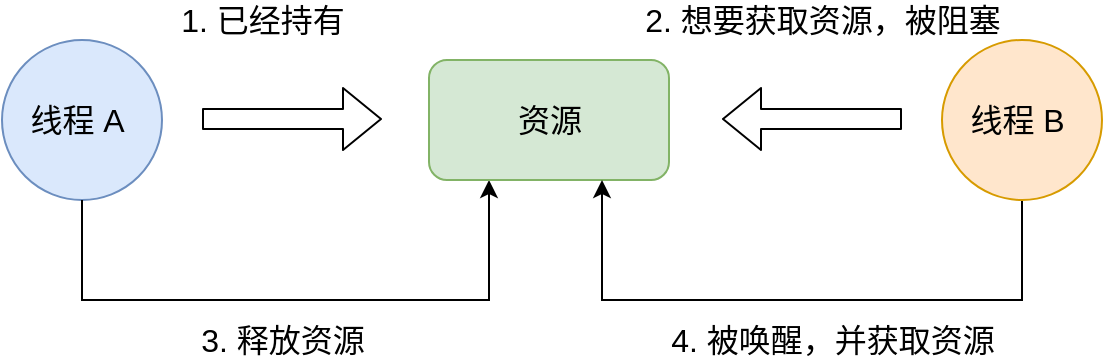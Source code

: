 <mxfile version="14.4.9" type="github">
  <diagram id="NC2MrYRLxS8lgYiBBq4R" name="第 1 页">
    <mxGraphModel dx="937" dy="541" grid="1" gridSize="10" guides="1" tooltips="1" connect="1" arrows="1" fold="1" page="1" pageScale="1" pageWidth="827" pageHeight="1169" math="0" shadow="0">
      <root>
        <mxCell id="0" />
        <mxCell id="1" parent="0" />
        <mxCell id="dtAw9eA9v_uJAgE4TnsN-1" value="线程 A&amp;nbsp;" style="ellipse;whiteSpace=wrap;html=1;aspect=fixed;fillColor=#dae8fc;strokeColor=#6c8ebf;fontSize=16;" vertex="1" parent="1">
          <mxGeometry x="140" y="230" width="80" height="80" as="geometry" />
        </mxCell>
        <mxCell id="dtAw9eA9v_uJAgE4TnsN-17" style="edgeStyle=orthogonalEdgeStyle;rounded=0;orthogonalLoop=1;jettySize=auto;html=1;entryX=0.5;entryY=1;entryDx=0;entryDy=0;startArrow=classic;startFill=1;endArrow=none;endFill=0;exitX=0.25;exitY=1;exitDx=0;exitDy=0;fontSize=16;" edge="1" parent="1" source="dtAw9eA9v_uJAgE4TnsN-2" target="dtAw9eA9v_uJAgE4TnsN-1">
          <mxGeometry relative="1" as="geometry">
            <Array as="points">
              <mxPoint x="384" y="360" />
              <mxPoint x="180" y="360" />
            </Array>
          </mxGeometry>
        </mxCell>
        <mxCell id="dtAw9eA9v_uJAgE4TnsN-2" value="资源" style="rounded=1;whiteSpace=wrap;html=1;fontSize=16;fillColor=#d5e8d4;strokeColor=#82b366;" vertex="1" parent="1">
          <mxGeometry x="353.5" y="240" width="120" height="60" as="geometry" />
        </mxCell>
        <mxCell id="dtAw9eA9v_uJAgE4TnsN-16" style="edgeStyle=orthogonalEdgeStyle;rounded=0;orthogonalLoop=1;jettySize=auto;html=1;startArrow=none;startFill=0;endArrow=classic;endFill=1;fontSize=16;" edge="1" parent="1" source="dtAw9eA9v_uJAgE4TnsN-3">
          <mxGeometry relative="1" as="geometry">
            <mxPoint x="440" y="300" as="targetPoint" />
            <Array as="points">
              <mxPoint x="650" y="360" />
              <mxPoint x="440" y="360" />
              <mxPoint x="440" y="300" />
            </Array>
          </mxGeometry>
        </mxCell>
        <mxCell id="dtAw9eA9v_uJAgE4TnsN-3" value="线程 B&amp;nbsp;" style="ellipse;whiteSpace=wrap;html=1;aspect=fixed;fillColor=#ffe6cc;strokeColor=#d79b00;fontSize=16;" vertex="1" parent="1">
          <mxGeometry x="610" y="230" width="80" height="80" as="geometry" />
        </mxCell>
        <mxCell id="dtAw9eA9v_uJAgE4TnsN-4" value="" style="shape=flexArrow;endArrow=classic;html=1;fontSize=16;" edge="1" parent="1">
          <mxGeometry width="50" height="50" relative="1" as="geometry">
            <mxPoint x="240" y="269.5" as="sourcePoint" />
            <mxPoint x="330" y="269.5" as="targetPoint" />
          </mxGeometry>
        </mxCell>
        <mxCell id="dtAw9eA9v_uJAgE4TnsN-5" value="" style="shape=flexArrow;endArrow=classic;html=1;fontSize=16;" edge="1" parent="1">
          <mxGeometry width="50" height="50" relative="1" as="geometry">
            <mxPoint x="590" y="269.5" as="sourcePoint" />
            <mxPoint x="500" y="269.5" as="targetPoint" />
          </mxGeometry>
        </mxCell>
        <mxCell id="dtAw9eA9v_uJAgE4TnsN-6" value="1. 已经持有" style="text;html=1;align=center;verticalAlign=middle;resizable=0;points=[];autosize=1;fontSize=16;" vertex="1" parent="1">
          <mxGeometry x="220" y="210" width="100" height="20" as="geometry" />
        </mxCell>
        <mxCell id="dtAw9eA9v_uJAgE4TnsN-7" value="2. 想要获取资源，被阻塞" style="text;html=1;align=center;verticalAlign=middle;resizable=0;points=[];autosize=1;fontSize=16;" vertex="1" parent="1">
          <mxGeometry x="455" y="210" width="190" height="20" as="geometry" />
        </mxCell>
        <mxCell id="dtAw9eA9v_uJAgE4TnsN-9" value="3. 释放资源" style="text;html=1;align=center;verticalAlign=middle;resizable=0;points=[];autosize=1;fontSize=16;" vertex="1" parent="1">
          <mxGeometry x="230" y="370" width="100" height="20" as="geometry" />
        </mxCell>
        <mxCell id="dtAw9eA9v_uJAgE4TnsN-11" value="4. 被唤醒，并获取资源" style="text;html=1;align=center;verticalAlign=middle;resizable=0;points=[];autosize=1;fontSize=16;" vertex="1" parent="1">
          <mxGeometry x="465" y="370" width="180" height="20" as="geometry" />
        </mxCell>
      </root>
    </mxGraphModel>
  </diagram>
</mxfile>
